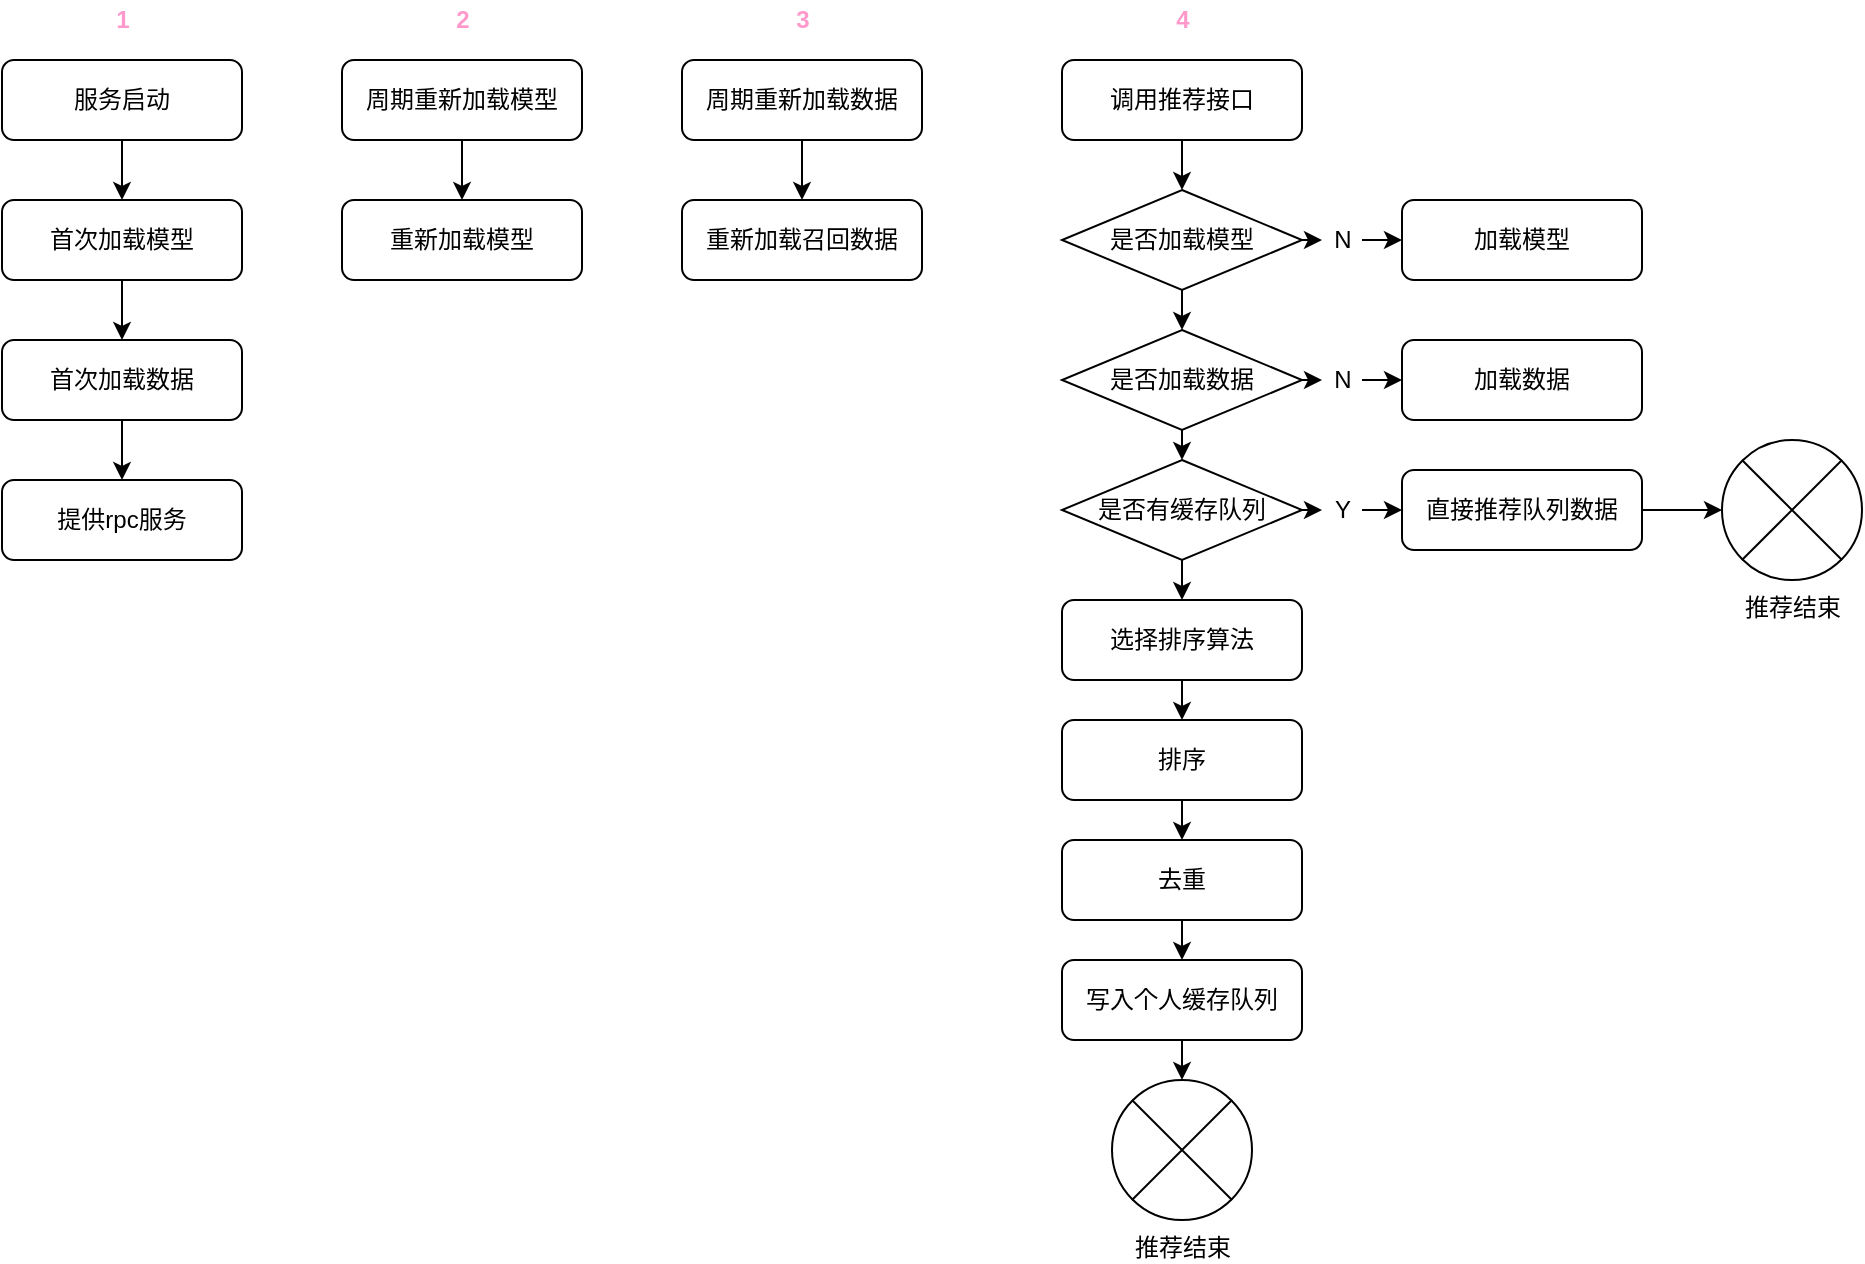 <mxfile version="12.5.1" type="github">
  <diagram id="C5RBs43oDa-KdzZeNtuy" name="Page-1">
    <mxGraphModel dx="2276" dy="646" grid="1" gridSize="10" guides="1" tooltips="1" connect="1" arrows="1" fold="1" page="0" pageScale="1" pageWidth="827" pageHeight="1169" math="0" shadow="0">
      <root>
        <mxCell id="WIyWlLk6GJQsqaUBKTNV-0"/>
        <mxCell id="WIyWlLk6GJQsqaUBKTNV-1" parent="WIyWlLk6GJQsqaUBKTNV-0"/>
        <mxCell id="x9i2Ew7nr8Oet3fRfoYk-3" value="" style="edgeStyle=orthogonalEdgeStyle;rounded=0;orthogonalLoop=1;jettySize=auto;html=1;" edge="1" parent="WIyWlLk6GJQsqaUBKTNV-1" source="x9i2Ew7nr8Oet3fRfoYk-1" target="x9i2Ew7nr8Oet3fRfoYk-2">
          <mxGeometry relative="1" as="geometry"/>
        </mxCell>
        <mxCell id="x9i2Ew7nr8Oet3fRfoYk-1" value="服务启动" style="rounded=1;whiteSpace=wrap;html=1;fontSize=12;glass=0;strokeWidth=1;shadow=0;" vertex="1" parent="WIyWlLk6GJQsqaUBKTNV-1">
          <mxGeometry x="-450" y="80" width="120" height="40" as="geometry"/>
        </mxCell>
        <mxCell id="x9i2Ew7nr8Oet3fRfoYk-5" value="" style="edgeStyle=orthogonalEdgeStyle;rounded=0;orthogonalLoop=1;jettySize=auto;html=1;" edge="1" parent="WIyWlLk6GJQsqaUBKTNV-1" source="x9i2Ew7nr8Oet3fRfoYk-2" target="x9i2Ew7nr8Oet3fRfoYk-4">
          <mxGeometry relative="1" as="geometry"/>
        </mxCell>
        <mxCell id="x9i2Ew7nr8Oet3fRfoYk-2" value="首次加载模型" style="rounded=1;whiteSpace=wrap;html=1;fontSize=12;glass=0;strokeWidth=1;shadow=0;" vertex="1" parent="WIyWlLk6GJQsqaUBKTNV-1">
          <mxGeometry x="-450" y="150" width="120" height="40" as="geometry"/>
        </mxCell>
        <mxCell id="x9i2Ew7nr8Oet3fRfoYk-7" value="" style="edgeStyle=orthogonalEdgeStyle;rounded=0;orthogonalLoop=1;jettySize=auto;html=1;" edge="1" parent="WIyWlLk6GJQsqaUBKTNV-1" source="x9i2Ew7nr8Oet3fRfoYk-4" target="x9i2Ew7nr8Oet3fRfoYk-6">
          <mxGeometry relative="1" as="geometry"/>
        </mxCell>
        <mxCell id="x9i2Ew7nr8Oet3fRfoYk-4" value="首次加载数据" style="rounded=1;whiteSpace=wrap;html=1;fontSize=12;glass=0;strokeWidth=1;shadow=0;" vertex="1" parent="WIyWlLk6GJQsqaUBKTNV-1">
          <mxGeometry x="-450" y="220" width="120" height="40" as="geometry"/>
        </mxCell>
        <mxCell id="x9i2Ew7nr8Oet3fRfoYk-6" value="提供rpc服务" style="rounded=1;whiteSpace=wrap;html=1;fontSize=12;glass=0;strokeWidth=1;shadow=0;" vertex="1" parent="WIyWlLk6GJQsqaUBKTNV-1">
          <mxGeometry x="-450" y="290" width="120" height="40" as="geometry"/>
        </mxCell>
        <mxCell id="x9i2Ew7nr8Oet3fRfoYk-30" style="edgeStyle=orthogonalEdgeStyle;rounded=0;orthogonalLoop=1;jettySize=auto;html=1;exitX=0.5;exitY=1;exitDx=0;exitDy=0;entryX=0.5;entryY=0;entryDx=0;entryDy=0;" edge="1" parent="WIyWlLk6GJQsqaUBKTNV-1" source="x9i2Ew7nr8Oet3fRfoYk-15" target="x9i2Ew7nr8Oet3fRfoYk-17">
          <mxGeometry relative="1" as="geometry"/>
        </mxCell>
        <mxCell id="x9i2Ew7nr8Oet3fRfoYk-15" value="调用推荐接口" style="rounded=1;whiteSpace=wrap;html=1;fontSize=12;glass=0;strokeWidth=1;shadow=0;" vertex="1" parent="WIyWlLk6GJQsqaUBKTNV-1">
          <mxGeometry x="80" y="80" width="120" height="40" as="geometry"/>
        </mxCell>
        <mxCell id="x9i2Ew7nr8Oet3fRfoYk-19" style="edgeStyle=orthogonalEdgeStyle;rounded=0;orthogonalLoop=1;jettySize=auto;html=1;exitX=1;exitY=0.5;exitDx=0;exitDy=0;entryX=0;entryY=0.5;entryDx=0;entryDy=0;" edge="1" parent="WIyWlLk6GJQsqaUBKTNV-1" source="x9i2Ew7nr8Oet3fRfoYk-20" target="x9i2Ew7nr8Oet3fRfoYk-18">
          <mxGeometry relative="1" as="geometry"/>
        </mxCell>
        <mxCell id="x9i2Ew7nr8Oet3fRfoYk-31" style="edgeStyle=orthogonalEdgeStyle;rounded=0;orthogonalLoop=1;jettySize=auto;html=1;exitX=0.5;exitY=1;exitDx=0;exitDy=0;entryX=0.5;entryY=0;entryDx=0;entryDy=0;" edge="1" parent="WIyWlLk6GJQsqaUBKTNV-1" source="x9i2Ew7nr8Oet3fRfoYk-17" target="x9i2Ew7nr8Oet3fRfoYk-24">
          <mxGeometry relative="1" as="geometry"/>
        </mxCell>
        <mxCell id="x9i2Ew7nr8Oet3fRfoYk-17" value="是否加载模型" style="rhombus;whiteSpace=wrap;html=1;" vertex="1" parent="WIyWlLk6GJQsqaUBKTNV-1">
          <mxGeometry x="80" y="145" width="120" height="50" as="geometry"/>
        </mxCell>
        <mxCell id="x9i2Ew7nr8Oet3fRfoYk-18" value="加载模型" style="rounded=1;whiteSpace=wrap;html=1;fontSize=12;glass=0;strokeWidth=1;shadow=0;" vertex="1" parent="WIyWlLk6GJQsqaUBKTNV-1">
          <mxGeometry x="250" y="150" width="120" height="40" as="geometry"/>
        </mxCell>
        <mxCell id="x9i2Ew7nr8Oet3fRfoYk-20" value="N" style="text;html=1;align=center;verticalAlign=middle;resizable=0;points=[];autosize=1;" vertex="1" parent="WIyWlLk6GJQsqaUBKTNV-1">
          <mxGeometry x="210" y="160" width="20" height="20" as="geometry"/>
        </mxCell>
        <mxCell id="x9i2Ew7nr8Oet3fRfoYk-23" style="edgeStyle=orthogonalEdgeStyle;rounded=0;orthogonalLoop=1;jettySize=auto;html=1;exitX=1;exitY=0.5;exitDx=0;exitDy=0;entryX=0;entryY=0.5;entryDx=0;entryDy=0;" edge="1" parent="WIyWlLk6GJQsqaUBKTNV-1" source="x9i2Ew7nr8Oet3fRfoYk-17" target="x9i2Ew7nr8Oet3fRfoYk-20">
          <mxGeometry relative="1" as="geometry">
            <mxPoint x="200" y="170" as="sourcePoint"/>
            <mxPoint x="250" y="170" as="targetPoint"/>
          </mxGeometry>
        </mxCell>
        <mxCell id="x9i2Ew7nr8Oet3fRfoYk-26" style="edgeStyle=orthogonalEdgeStyle;rounded=0;orthogonalLoop=1;jettySize=auto;html=1;exitX=1;exitY=0.5;exitDx=0;exitDy=0;entryX=0;entryY=0.5;entryDx=0;entryDy=0;" edge="1" parent="WIyWlLk6GJQsqaUBKTNV-1" source="x9i2Ew7nr8Oet3fRfoYk-27" target="x9i2Ew7nr8Oet3fRfoYk-25">
          <mxGeometry relative="1" as="geometry"/>
        </mxCell>
        <mxCell id="x9i2Ew7nr8Oet3fRfoYk-34" style="edgeStyle=orthogonalEdgeStyle;rounded=0;orthogonalLoop=1;jettySize=auto;html=1;exitX=0.5;exitY=1;exitDx=0;exitDy=0;entryX=0.5;entryY=0;entryDx=0;entryDy=0;" edge="1" parent="WIyWlLk6GJQsqaUBKTNV-1" source="x9i2Ew7nr8Oet3fRfoYk-24" target="x9i2Ew7nr8Oet3fRfoYk-32">
          <mxGeometry relative="1" as="geometry"/>
        </mxCell>
        <mxCell id="x9i2Ew7nr8Oet3fRfoYk-24" value="是否加载数据" style="rhombus;whiteSpace=wrap;html=1;" vertex="1" parent="WIyWlLk6GJQsqaUBKTNV-1">
          <mxGeometry x="80" y="215" width="120" height="50" as="geometry"/>
        </mxCell>
        <mxCell id="x9i2Ew7nr8Oet3fRfoYk-25" value="加载数据" style="rounded=1;whiteSpace=wrap;html=1;fontSize=12;glass=0;strokeWidth=1;shadow=0;" vertex="1" parent="WIyWlLk6GJQsqaUBKTNV-1">
          <mxGeometry x="250" y="220" width="120" height="40" as="geometry"/>
        </mxCell>
        <mxCell id="x9i2Ew7nr8Oet3fRfoYk-27" value="N" style="text;html=1;align=center;verticalAlign=middle;resizable=0;points=[];autosize=1;" vertex="1" parent="WIyWlLk6GJQsqaUBKTNV-1">
          <mxGeometry x="210" y="230" width="20" height="20" as="geometry"/>
        </mxCell>
        <mxCell id="x9i2Ew7nr8Oet3fRfoYk-28" style="edgeStyle=orthogonalEdgeStyle;rounded=0;orthogonalLoop=1;jettySize=auto;html=1;exitX=1;exitY=0.5;exitDx=0;exitDy=0;entryX=0;entryY=0.5;entryDx=0;entryDy=0;" edge="1" parent="WIyWlLk6GJQsqaUBKTNV-1" source="x9i2Ew7nr8Oet3fRfoYk-24" target="x9i2Ew7nr8Oet3fRfoYk-27">
          <mxGeometry relative="1" as="geometry">
            <mxPoint x="200" y="240" as="sourcePoint"/>
            <mxPoint x="250" y="240" as="targetPoint"/>
          </mxGeometry>
        </mxCell>
        <mxCell id="x9i2Ew7nr8Oet3fRfoYk-35" style="edgeStyle=orthogonalEdgeStyle;rounded=0;orthogonalLoop=1;jettySize=auto;html=1;exitX=1;exitY=0.5;exitDx=0;exitDy=0;entryX=0;entryY=0.5;entryDx=0;entryDy=0;" edge="1" parent="WIyWlLk6GJQsqaUBKTNV-1" source="x9i2Ew7nr8Oet3fRfoYk-36" target="x9i2Ew7nr8Oet3fRfoYk-33">
          <mxGeometry relative="1" as="geometry"/>
        </mxCell>
        <mxCell id="x9i2Ew7nr8Oet3fRfoYk-41" style="edgeStyle=orthogonalEdgeStyle;rounded=0;orthogonalLoop=1;jettySize=auto;html=1;exitX=0.5;exitY=1;exitDx=0;exitDy=0;entryX=0.5;entryY=0;entryDx=0;entryDy=0;" edge="1" parent="WIyWlLk6GJQsqaUBKTNV-1" source="x9i2Ew7nr8Oet3fRfoYk-32" target="x9i2Ew7nr8Oet3fRfoYk-38">
          <mxGeometry relative="1" as="geometry"/>
        </mxCell>
        <mxCell id="x9i2Ew7nr8Oet3fRfoYk-32" value="是否有缓存队列" style="rhombus;whiteSpace=wrap;html=1;" vertex="1" parent="WIyWlLk6GJQsqaUBKTNV-1">
          <mxGeometry x="80" y="280" width="120" height="50" as="geometry"/>
        </mxCell>
        <mxCell id="x9i2Ew7nr8Oet3fRfoYk-43" value="" style="edgeStyle=orthogonalEdgeStyle;rounded=0;orthogonalLoop=1;jettySize=auto;html=1;" edge="1" parent="WIyWlLk6GJQsqaUBKTNV-1" source="x9i2Ew7nr8Oet3fRfoYk-33" target="x9i2Ew7nr8Oet3fRfoYk-42">
          <mxGeometry relative="1" as="geometry"/>
        </mxCell>
        <mxCell id="x9i2Ew7nr8Oet3fRfoYk-33" value="直接推荐队列数据" style="rounded=1;whiteSpace=wrap;html=1;fontSize=12;glass=0;strokeWidth=1;shadow=0;" vertex="1" parent="WIyWlLk6GJQsqaUBKTNV-1">
          <mxGeometry x="250" y="285" width="120" height="40" as="geometry"/>
        </mxCell>
        <mxCell id="x9i2Ew7nr8Oet3fRfoYk-36" value="Y" style="text;html=1;align=center;verticalAlign=middle;resizable=0;points=[];autosize=1;" vertex="1" parent="WIyWlLk6GJQsqaUBKTNV-1">
          <mxGeometry x="210" y="295" width="20" height="20" as="geometry"/>
        </mxCell>
        <mxCell id="x9i2Ew7nr8Oet3fRfoYk-37" style="edgeStyle=orthogonalEdgeStyle;rounded=0;orthogonalLoop=1;jettySize=auto;html=1;exitX=1;exitY=0.5;exitDx=0;exitDy=0;entryX=0;entryY=0.5;entryDx=0;entryDy=0;" edge="1" parent="WIyWlLk6GJQsqaUBKTNV-1" source="x9i2Ew7nr8Oet3fRfoYk-32" target="x9i2Ew7nr8Oet3fRfoYk-36">
          <mxGeometry relative="1" as="geometry">
            <mxPoint x="200" y="305" as="sourcePoint"/>
            <mxPoint x="250" y="305" as="targetPoint"/>
          </mxGeometry>
        </mxCell>
        <mxCell id="x9i2Ew7nr8Oet3fRfoYk-45" style="edgeStyle=orthogonalEdgeStyle;rounded=0;orthogonalLoop=1;jettySize=auto;html=1;exitX=0.5;exitY=1;exitDx=0;exitDy=0;entryX=0.5;entryY=0;entryDx=0;entryDy=0;" edge="1" parent="WIyWlLk6GJQsqaUBKTNV-1" source="x9i2Ew7nr8Oet3fRfoYk-38" target="x9i2Ew7nr8Oet3fRfoYk-44">
          <mxGeometry relative="1" as="geometry"/>
        </mxCell>
        <mxCell id="x9i2Ew7nr8Oet3fRfoYk-38" value="选择排序算法" style="rounded=1;whiteSpace=wrap;html=1;fontSize=12;glass=0;strokeWidth=1;shadow=0;" vertex="1" parent="WIyWlLk6GJQsqaUBKTNV-1">
          <mxGeometry x="80" y="350" width="120" height="40" as="geometry"/>
        </mxCell>
        <mxCell id="x9i2Ew7nr8Oet3fRfoYk-42" value="推荐结束" style="verticalLabelPosition=bottom;verticalAlign=top;html=1;shape=mxgraph.flowchart.or;" vertex="1" parent="WIyWlLk6GJQsqaUBKTNV-1">
          <mxGeometry x="410" y="270" width="70" height="70" as="geometry"/>
        </mxCell>
        <mxCell id="x9i2Ew7nr8Oet3fRfoYk-47" style="edgeStyle=orthogonalEdgeStyle;rounded=0;orthogonalLoop=1;jettySize=auto;html=1;exitX=0.5;exitY=1;exitDx=0;exitDy=0;entryX=0.5;entryY=0;entryDx=0;entryDy=0;" edge="1" parent="WIyWlLk6GJQsqaUBKTNV-1" source="x9i2Ew7nr8Oet3fRfoYk-44" target="x9i2Ew7nr8Oet3fRfoYk-46">
          <mxGeometry relative="1" as="geometry"/>
        </mxCell>
        <mxCell id="x9i2Ew7nr8Oet3fRfoYk-44" value="排序" style="rounded=1;whiteSpace=wrap;html=1;fontSize=12;glass=0;strokeWidth=1;shadow=0;" vertex="1" parent="WIyWlLk6GJQsqaUBKTNV-1">
          <mxGeometry x="80" y="410" width="120" height="40" as="geometry"/>
        </mxCell>
        <mxCell id="x9i2Ew7nr8Oet3fRfoYk-51" style="edgeStyle=orthogonalEdgeStyle;rounded=0;orthogonalLoop=1;jettySize=auto;html=1;exitX=0.5;exitY=1;exitDx=0;exitDy=0;entryX=0.5;entryY=0;entryDx=0;entryDy=0;" edge="1" parent="WIyWlLk6GJQsqaUBKTNV-1" source="x9i2Ew7nr8Oet3fRfoYk-46" target="x9i2Ew7nr8Oet3fRfoYk-48">
          <mxGeometry relative="1" as="geometry"/>
        </mxCell>
        <mxCell id="x9i2Ew7nr8Oet3fRfoYk-46" value="去重" style="rounded=1;whiteSpace=wrap;html=1;fontSize=12;glass=0;strokeWidth=1;shadow=0;" vertex="1" parent="WIyWlLk6GJQsqaUBKTNV-1">
          <mxGeometry x="80" y="470" width="120" height="40" as="geometry"/>
        </mxCell>
        <mxCell id="x9i2Ew7nr8Oet3fRfoYk-74" style="edgeStyle=orthogonalEdgeStyle;rounded=0;orthogonalLoop=1;jettySize=auto;html=1;exitX=0.5;exitY=1;exitDx=0;exitDy=0;entryX=0.5;entryY=0;entryDx=0;entryDy=0;entryPerimeter=0;fontColor=#FF99CC;" edge="1" parent="WIyWlLk6GJQsqaUBKTNV-1" source="x9i2Ew7nr8Oet3fRfoYk-48" target="x9i2Ew7nr8Oet3fRfoYk-73">
          <mxGeometry relative="1" as="geometry"/>
        </mxCell>
        <mxCell id="x9i2Ew7nr8Oet3fRfoYk-48" value="写入个人缓存队列" style="rounded=1;whiteSpace=wrap;html=1;fontSize=12;glass=0;strokeWidth=1;shadow=0;" vertex="1" parent="WIyWlLk6GJQsqaUBKTNV-1">
          <mxGeometry x="80" y="530" width="120" height="40" as="geometry"/>
        </mxCell>
        <mxCell id="x9i2Ew7nr8Oet3fRfoYk-60" style="edgeStyle=orthogonalEdgeStyle;rounded=0;orthogonalLoop=1;jettySize=auto;html=1;exitX=0.5;exitY=1;exitDx=0;exitDy=0;entryX=0.5;entryY=0;entryDx=0;entryDy=0;" edge="1" parent="WIyWlLk6GJQsqaUBKTNV-1" source="x9i2Ew7nr8Oet3fRfoYk-54" target="x9i2Ew7nr8Oet3fRfoYk-55">
          <mxGeometry relative="1" as="geometry"/>
        </mxCell>
        <mxCell id="x9i2Ew7nr8Oet3fRfoYk-54" value="周期重新加载模型" style="rounded=1;whiteSpace=wrap;html=1;fontSize=12;glass=0;strokeWidth=1;shadow=0;" vertex="1" parent="WIyWlLk6GJQsqaUBKTNV-1">
          <mxGeometry x="-280" y="80" width="120" height="40" as="geometry"/>
        </mxCell>
        <mxCell id="x9i2Ew7nr8Oet3fRfoYk-55" value="重新加载模型" style="rounded=1;whiteSpace=wrap;html=1;fontSize=12;glass=0;strokeWidth=1;shadow=0;" vertex="1" parent="WIyWlLk6GJQsqaUBKTNV-1">
          <mxGeometry x="-280" y="150" width="120" height="40" as="geometry"/>
        </mxCell>
        <mxCell id="x9i2Ew7nr8Oet3fRfoYk-66" style="edgeStyle=orthogonalEdgeStyle;rounded=0;orthogonalLoop=1;jettySize=auto;html=1;exitX=0.5;exitY=1;exitDx=0;exitDy=0;entryX=0.5;entryY=0;entryDx=0;entryDy=0;" edge="1" parent="WIyWlLk6GJQsqaUBKTNV-1" source="x9i2Ew7nr8Oet3fRfoYk-67" target="x9i2Ew7nr8Oet3fRfoYk-68">
          <mxGeometry relative="1" as="geometry"/>
        </mxCell>
        <mxCell id="x9i2Ew7nr8Oet3fRfoYk-67" value="周期重新加载数据" style="rounded=1;whiteSpace=wrap;html=1;fontSize=12;glass=0;strokeWidth=1;shadow=0;" vertex="1" parent="WIyWlLk6GJQsqaUBKTNV-1">
          <mxGeometry x="-110" y="80" width="120" height="40" as="geometry"/>
        </mxCell>
        <mxCell id="x9i2Ew7nr8Oet3fRfoYk-68" value="重新加载召回数据" style="rounded=1;whiteSpace=wrap;html=1;fontSize=12;glass=0;strokeWidth=1;shadow=0;" vertex="1" parent="WIyWlLk6GJQsqaUBKTNV-1">
          <mxGeometry x="-110" y="150" width="120" height="40" as="geometry"/>
        </mxCell>
        <mxCell id="x9i2Ew7nr8Oet3fRfoYk-69" value="1" style="text;html=1;align=center;verticalAlign=middle;resizable=0;points=[];autosize=1;fontColor=#FF99CC;fontStyle=1" vertex="1" parent="WIyWlLk6GJQsqaUBKTNV-1">
          <mxGeometry x="-400" y="50" width="20" height="20" as="geometry"/>
        </mxCell>
        <mxCell id="x9i2Ew7nr8Oet3fRfoYk-70" value="2" style="text;html=1;align=center;verticalAlign=middle;resizable=0;points=[];autosize=1;fontColor=#FF99CC;fontStyle=1" vertex="1" parent="WIyWlLk6GJQsqaUBKTNV-1">
          <mxGeometry x="-230" y="50" width="20" height="20" as="geometry"/>
        </mxCell>
        <mxCell id="x9i2Ew7nr8Oet3fRfoYk-71" value="3" style="text;html=1;align=center;verticalAlign=middle;resizable=0;points=[];autosize=1;fontColor=#FF99CC;fontStyle=1" vertex="1" parent="WIyWlLk6GJQsqaUBKTNV-1">
          <mxGeometry x="-60" y="50" width="20" height="20" as="geometry"/>
        </mxCell>
        <mxCell id="x9i2Ew7nr8Oet3fRfoYk-72" value="4" style="text;html=1;align=center;verticalAlign=middle;resizable=0;points=[];autosize=1;fontColor=#FF99CC;fontStyle=1" vertex="1" parent="WIyWlLk6GJQsqaUBKTNV-1">
          <mxGeometry x="130" y="50" width="20" height="20" as="geometry"/>
        </mxCell>
        <mxCell id="x9i2Ew7nr8Oet3fRfoYk-73" value="推荐结束" style="verticalLabelPosition=bottom;verticalAlign=top;html=1;shape=mxgraph.flowchart.or;" vertex="1" parent="WIyWlLk6GJQsqaUBKTNV-1">
          <mxGeometry x="105" y="590" width="70" height="70" as="geometry"/>
        </mxCell>
      </root>
    </mxGraphModel>
  </diagram>
</mxfile>
